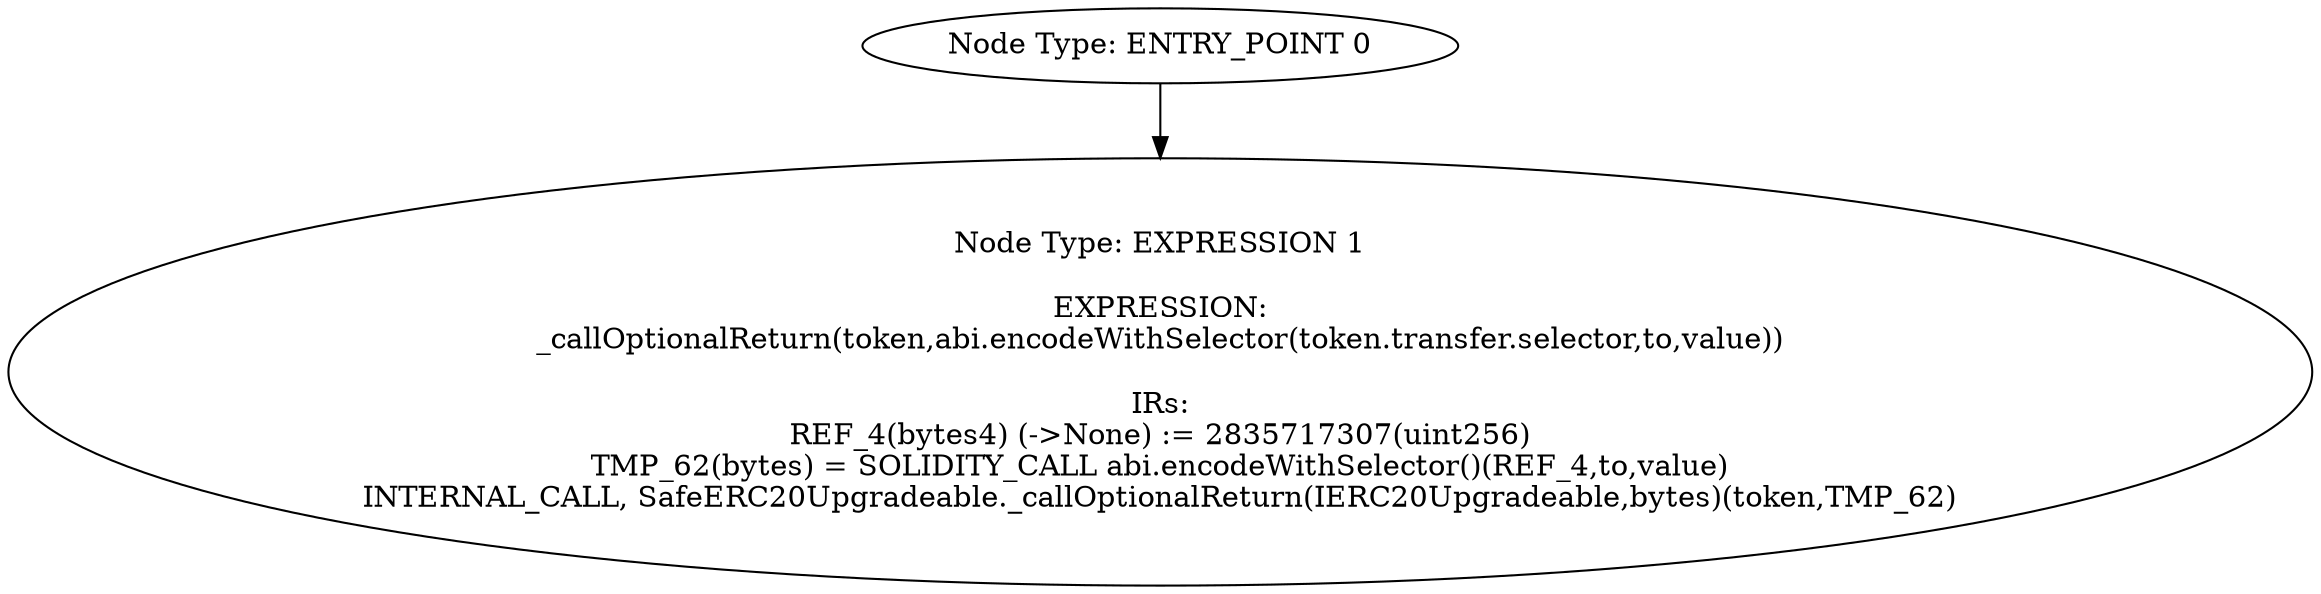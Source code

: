 digraph{
0[label="Node Type: ENTRY_POINT 0
"];
0->1;
1[label="Node Type: EXPRESSION 1

EXPRESSION:
_callOptionalReturn(token,abi.encodeWithSelector(token.transfer.selector,to,value))

IRs:
REF_4(bytes4) (->None) := 2835717307(uint256)
TMP_62(bytes) = SOLIDITY_CALL abi.encodeWithSelector()(REF_4,to,value)
INTERNAL_CALL, SafeERC20Upgradeable._callOptionalReturn(IERC20Upgradeable,bytes)(token,TMP_62)"];
}
